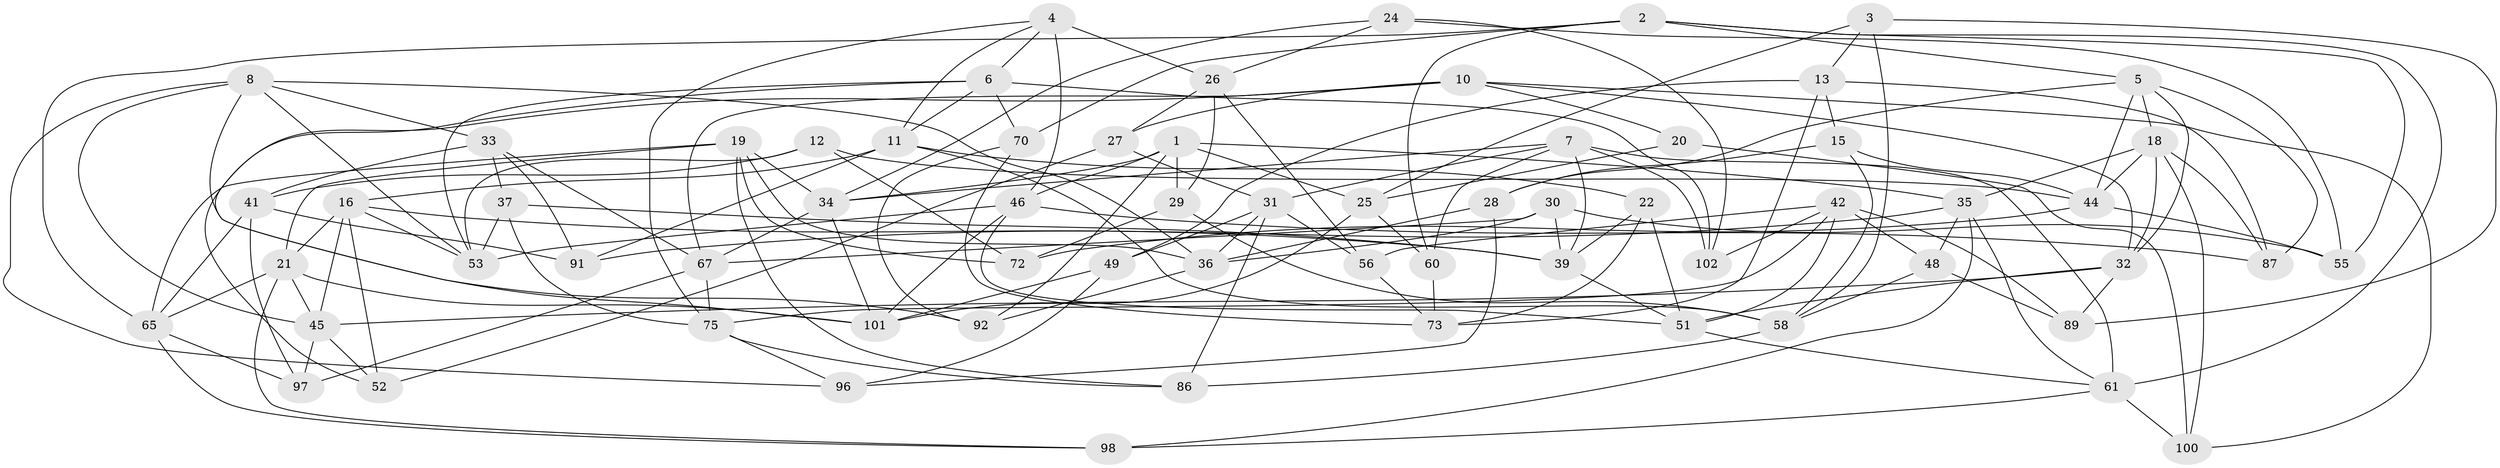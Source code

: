 // Generated by graph-tools (version 1.1) at 2025/52/02/27/25 19:52:30]
// undirected, 66 vertices, 165 edges
graph export_dot {
graph [start="1"]
  node [color=gray90,style=filled];
  1 [super="+17"];
  2 [super="+88"];
  3;
  4 [super="+9"];
  5 [super="+63"];
  6 [super="+54"];
  7 [super="+81"];
  8 [super="+14"];
  10 [super="+68"];
  11 [super="+23"];
  12;
  13 [super="+64"];
  15;
  16 [super="+47"];
  18 [super="+38"];
  19 [super="+40"];
  20;
  21 [super="+50"];
  22;
  24;
  25 [super="+82"];
  26 [super="+85"];
  27;
  28;
  29;
  30;
  31 [super="+80"];
  32 [super="+77"];
  33 [super="+43"];
  34 [super="+95"];
  35 [super="+66"];
  36 [super="+78"];
  37;
  39 [super="+84"];
  41 [super="+83"];
  42 [super="+99"];
  44 [super="+57"];
  45 [super="+69"];
  46 [super="+71"];
  48;
  49;
  51 [super="+59"];
  52;
  53 [super="+74"];
  55;
  56;
  58 [super="+94"];
  60;
  61 [super="+62"];
  65 [super="+90"];
  67 [super="+93"];
  70;
  72;
  73 [super="+79"];
  75 [super="+76"];
  86;
  87;
  89;
  91;
  92;
  96;
  97;
  98;
  100;
  101 [super="+103"];
  102;
  1 -- 29;
  1 -- 35;
  1 -- 92;
  1 -- 46;
  1 -- 25;
  1 -- 34;
  2 -- 60;
  2 -- 5;
  2 -- 61;
  2 -- 70;
  2 -- 55;
  2 -- 65;
  3 -- 58;
  3 -- 13;
  3 -- 89;
  3 -- 25;
  4 -- 6;
  4 -- 75;
  4 -- 11;
  4 -- 46;
  4 -- 26 [weight=2];
  5 -- 18;
  5 -- 44;
  5 -- 32;
  5 -- 28;
  5 -- 87;
  6 -- 53;
  6 -- 70;
  6 -- 102;
  6 -- 101;
  6 -- 11;
  7 -- 61;
  7 -- 102;
  7 -- 31;
  7 -- 60;
  7 -- 39;
  7 -- 34;
  8 -- 92;
  8 -- 45;
  8 -- 53;
  8 -- 33;
  8 -- 96;
  8 -- 36;
  10 -- 100;
  10 -- 32;
  10 -- 20;
  10 -- 67;
  10 -- 27;
  10 -- 52;
  11 -- 91;
  11 -- 58;
  11 -- 16;
  11 -- 22;
  12 -- 53;
  12 -- 72;
  12 -- 41;
  12 -- 44;
  13 -- 49;
  13 -- 73 [weight=2];
  13 -- 87;
  13 -- 15;
  15 -- 44;
  15 -- 28;
  15 -- 58;
  16 -- 21;
  16 -- 39;
  16 -- 52;
  16 -- 45;
  16 -- 53;
  18 -- 44;
  18 -- 35;
  18 -- 100;
  18 -- 87;
  18 -- 32;
  19 -- 34;
  19 -- 36;
  19 -- 21;
  19 -- 72;
  19 -- 65;
  19 -- 86;
  20 -- 100;
  20 -- 25 [weight=2];
  21 -- 45;
  21 -- 98;
  21 -- 65;
  21 -- 101;
  22 -- 73;
  22 -- 51;
  22 -- 39;
  24 -- 102;
  24 -- 55;
  24 -- 34;
  24 -- 26;
  25 -- 101;
  25 -- 60;
  26 -- 27;
  26 -- 29;
  26 -- 56;
  27 -- 52;
  27 -- 31;
  28 -- 96;
  28 -- 36;
  29 -- 58;
  29 -- 72;
  30 -- 67;
  30 -- 55;
  30 -- 39;
  30 -- 36;
  31 -- 49;
  31 -- 86;
  31 -- 56;
  31 -- 36;
  32 -- 89;
  32 -- 51;
  32 -- 45;
  33 -- 67;
  33 -- 37;
  33 -- 41 [weight=2];
  33 -- 91;
  34 -- 101;
  34 -- 67;
  35 -- 61;
  35 -- 48;
  35 -- 91;
  35 -- 98;
  36 -- 92;
  37 -- 75;
  37 -- 39;
  37 -- 53;
  39 -- 51;
  41 -- 91;
  41 -- 97;
  41 -- 65;
  42 -- 48;
  42 -- 102;
  42 -- 51;
  42 -- 56;
  42 -- 89;
  42 -- 75;
  44 -- 72;
  44 -- 55;
  45 -- 97;
  45 -- 52;
  46 -- 51;
  46 -- 87;
  46 -- 101;
  46 -- 53;
  48 -- 58;
  48 -- 89;
  49 -- 96;
  49 -- 101;
  51 -- 61;
  56 -- 73;
  58 -- 86;
  60 -- 73;
  61 -- 98;
  61 -- 100;
  65 -- 98;
  65 -- 97;
  67 -- 97;
  67 -- 75;
  70 -- 92;
  70 -- 73;
  75 -- 86;
  75 -- 96;
}
